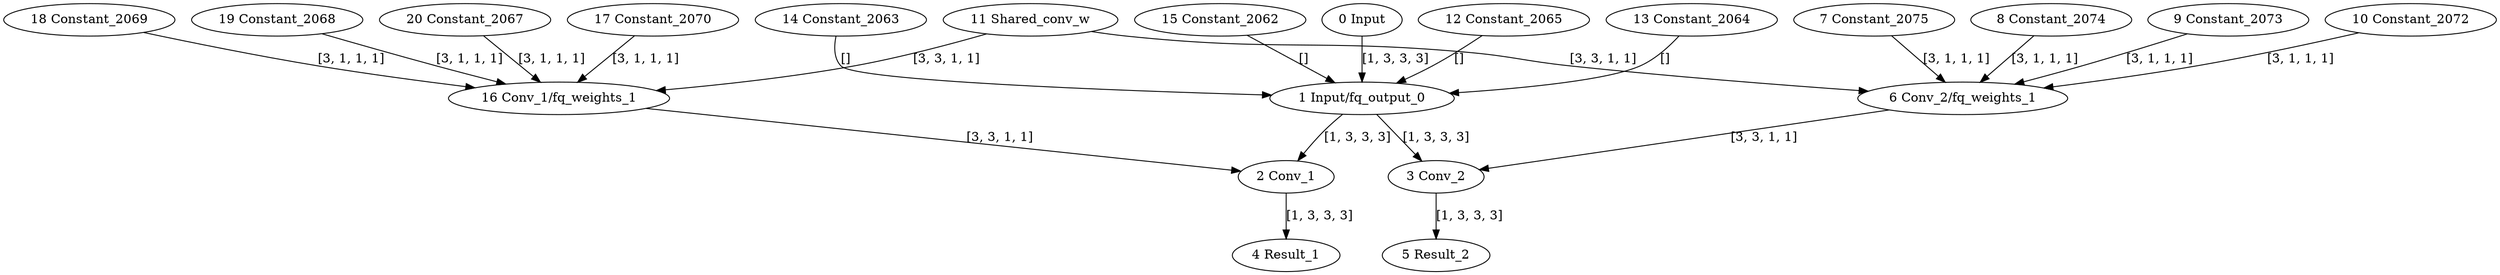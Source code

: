 strict digraph  {
"0 Input" [id=0, type=Parameter];
"1 Input/fq_output_0" [id=1, type=FakeQuantize];
"2 Conv_1" [id=2, type=Convolution];
"3 Conv_2" [id=3, type=Convolution];
"4 Result_1" [id=4, type=Result];
"5 Result_2" [id=5, type=Result];
"6 Conv_2/fq_weights_1" [id=6, type=FakeQuantize];
"7 Constant_2075" [id=7, type=Constant];
"8 Constant_2074" [id=8, type=Constant];
"9 Constant_2073" [id=9, type=Constant];
"10 Constant_2072" [id=10, type=Constant];
"11 Shared_conv_w" [id=11, type=Constant];
"12 Constant_2065" [id=12, type=Constant];
"13 Constant_2064" [id=13, type=Constant];
"14 Constant_2063" [id=14, type=Constant];
"15 Constant_2062" [id=15, type=Constant];
"16 Conv_1/fq_weights_1" [id=16, type=FakeQuantize];
"17 Constant_2070" [id=17, type=Constant];
"18 Constant_2069" [id=18, type=Constant];
"19 Constant_2068" [id=19, type=Constant];
"20 Constant_2067" [id=20, type=Constant];
"0 Input" -> "1 Input/fq_output_0"  [label="[1, 3, 3, 3]", style=solid];
"1 Input/fq_output_0" -> "2 Conv_1"  [label="[1, 3, 3, 3]", style=solid];
"1 Input/fq_output_0" -> "3 Conv_2"  [label="[1, 3, 3, 3]", style=solid];
"2 Conv_1" -> "4 Result_1"  [label="[1, 3, 3, 3]", style=solid];
"3 Conv_2" -> "5 Result_2"  [label="[1, 3, 3, 3]", style=solid];
"6 Conv_2/fq_weights_1" -> "3 Conv_2"  [label="[3, 3, 1, 1]", style=solid];
"7 Constant_2075" -> "6 Conv_2/fq_weights_1"  [label="[3, 1, 1, 1]", style=solid];
"8 Constant_2074" -> "6 Conv_2/fq_weights_1"  [label="[3, 1, 1, 1]", style=solid];
"9 Constant_2073" -> "6 Conv_2/fq_weights_1"  [label="[3, 1, 1, 1]", style=solid];
"10 Constant_2072" -> "6 Conv_2/fq_weights_1"  [label="[3, 1, 1, 1]", style=solid];
"11 Shared_conv_w" -> "6 Conv_2/fq_weights_1"  [label="[3, 3, 1, 1]", style=solid];
"11 Shared_conv_w" -> "16 Conv_1/fq_weights_1"  [label="[3, 3, 1, 1]", style=solid];
"12 Constant_2065" -> "1 Input/fq_output_0"  [label="[]", style=solid];
"13 Constant_2064" -> "1 Input/fq_output_0"  [label="[]", style=solid];
"14 Constant_2063" -> "1 Input/fq_output_0"  [label="[]", style=solid];
"15 Constant_2062" -> "1 Input/fq_output_0"  [label="[]", style=solid];
"16 Conv_1/fq_weights_1" -> "2 Conv_1"  [label="[3, 3, 1, 1]", style=solid];
"17 Constant_2070" -> "16 Conv_1/fq_weights_1"  [label="[3, 1, 1, 1]", style=solid];
"18 Constant_2069" -> "16 Conv_1/fq_weights_1"  [label="[3, 1, 1, 1]", style=solid];
"19 Constant_2068" -> "16 Conv_1/fq_weights_1"  [label="[3, 1, 1, 1]", style=solid];
"20 Constant_2067" -> "16 Conv_1/fq_weights_1"  [label="[3, 1, 1, 1]", style=solid];
}
